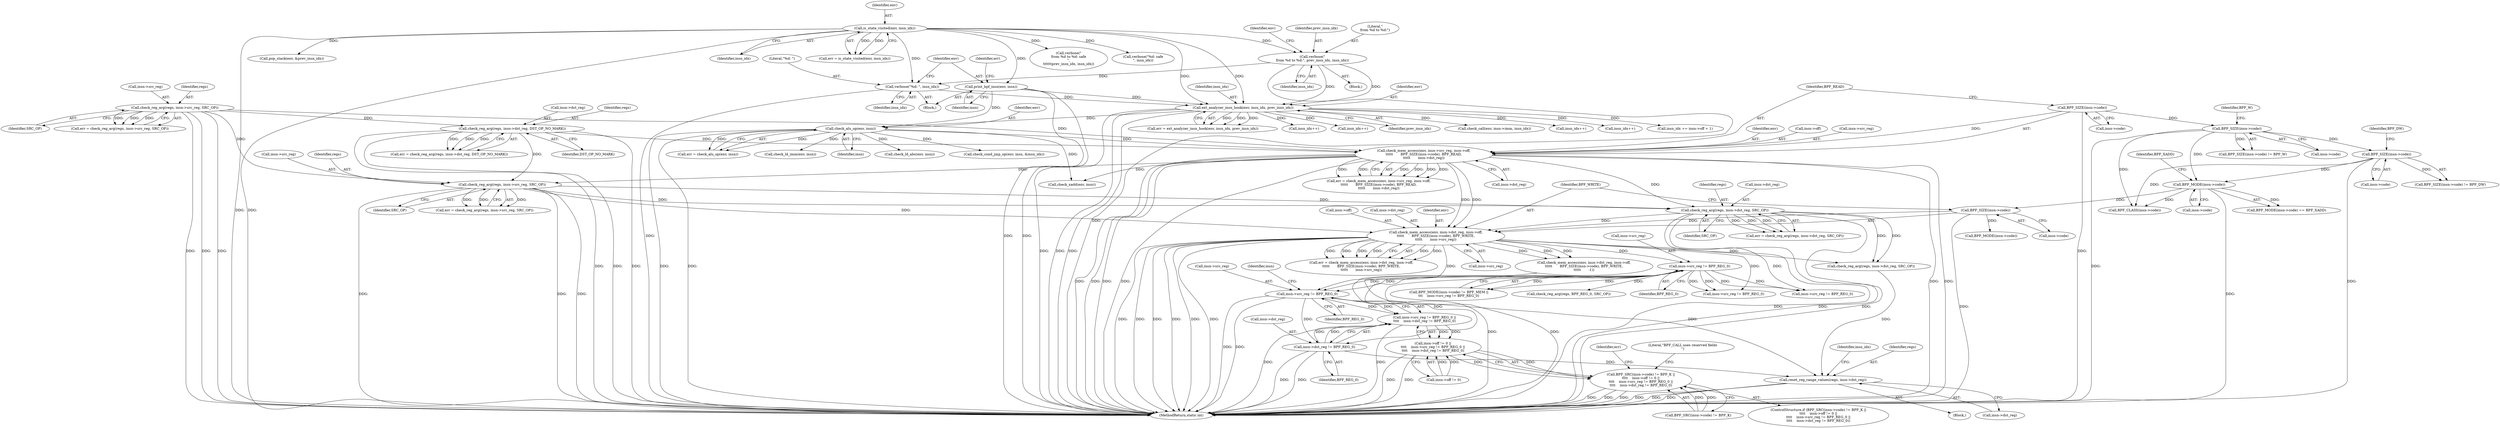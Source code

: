 digraph "0_linux_0d0e57697f162da4aa218b5feafe614fb666db07@pointer" {
"1000608" [label="(Call,insn->src_reg != BPF_REG_0)"];
"1000466" [label="(Call,check_mem_access(env, insn->dst_reg, insn->off,\n\t\t\t\t\t       BPF_SIZE(insn->code), BPF_WRITE,\n\t\t\t\t\t       insn->src_reg))"];
"1000329" [label="(Call,check_mem_access(env, insn->src_reg, insn->off,\n\t\t\t\t\t       BPF_SIZE(insn->code), BPF_READ,\n\t\t\t\t\t       insn->dst_reg))"];
"1000284" [label="(Call,check_alu_op(env, insn))"];
"1000272" [label="(Call,ext_analyzer_insn_hook(env, insn_idx, prev_insn_idx))"];
"1000266" [label="(Call,print_bpf_insn(env, insn))"];
"1000212" [label="(Call,is_state_visited(env, insn_idx))"];
"1000263" [label="(Call,verbose(\"%d: \", insn_idx))"];
"1000247" [label="(Call,verbose(\"\nfrom %d to %d:\", prev_insn_idx, insn_idx))"];
"1000296" [label="(Call,check_reg_arg(regs, insn->src_reg, SRC_OP))"];
"1000337" [label="(Call,BPF_SIZE(insn->code))"];
"1000308" [label="(Call,check_reg_arg(regs, insn->dst_reg, DST_OP_NO_MARK))"];
"1000445" [label="(Call,check_reg_arg(regs, insn->dst_reg, SRC_OP))"];
"1000433" [label="(Call,check_reg_arg(regs, insn->src_reg, SRC_OP))"];
"1000474" [label="(Call,BPF_SIZE(insn->code))"];
"1000413" [label="(Call,BPF_MODE(insn->code))"];
"1000352" [label="(Call,BPF_SIZE(insn->code))"];
"1000358" [label="(Call,BPF_SIZE(insn->code))"];
"1000536" [label="(Call,insn->src_reg != BPF_REG_0)"];
"1000607" [label="(Call,insn->src_reg != BPF_REG_0 ||\n\t\t\t\t    insn->dst_reg != BPF_REG_0)"];
"1000601" [label="(Call,insn->off != 0 ||\n\t\t\t\t    insn->src_reg != BPF_REG_0 ||\n\t\t\t\t    insn->dst_reg != BPF_REG_0)"];
"1000594" [label="(Call,BPF_SRC(insn->code) != BPF_K ||\n\t\t\t\t    insn->off != 0 ||\n\t\t\t\t    insn->src_reg != BPF_REG_0 ||\n\t\t\t\t    insn->dst_reg != BPF_REG_0)"];
"1000613" [label="(Call,insn->dst_reg != BPF_REG_0)"];
"1000820" [label="(Call,reset_reg_range_values(regs, insn->dst_reg))"];
"1000474" [label="(Call,BPF_SIZE(insn->code))"];
"1000770" [label="(Block,)"];
"1000620" [label="(Literal,\"BPF_CALL uses reserved fields\n\")"];
"1000249" [label="(Identifier,prev_insn_idx)"];
"1000362" [label="(Identifier,BPF_DW)"];
"1000478" [label="(Identifier,BPF_WRITE)"];
"1000438" [label="(Identifier,SRC_OP)"];
"1000338" [label="(Call,insn->code)"];
"1000248" [label="(Literal,\"\nfrom %d to %d:\")"];
"1000826" [label="(Identifier,insn_idx)"];
"1000337" [label="(Call,BPF_SIZE(insn->code))"];
"1000594" [label="(Call,BPF_SRC(insn->code) != BPF_K ||\n\t\t\t\t    insn->off != 0 ||\n\t\t\t\t    insn->src_reg != BPF_REG_0 ||\n\t\t\t\t    insn->dst_reg != BPF_REG_0)"];
"1000820" [label="(Call,reset_reg_range_values(regs, insn->dst_reg))"];
"1000443" [label="(Call,err = check_reg_arg(regs, insn->dst_reg, SRC_OP))"];
"1000267" [label="(Identifier,env)"];
"1000536" [label="(Call,insn->src_reg != BPF_REG_0)"];
"1000445" [label="(Call,check_reg_arg(regs, insn->dst_reg, SRC_OP))"];
"1000212" [label="(Call,is_state_visited(env, insn_idx))"];
"1000612" [label="(Identifier,BPF_REG_0)"];
"1000272" [label="(Call,ext_analyzer_insn_hook(env, insn_idx, prev_insn_idx))"];
"1000301" [label="(Identifier,SRC_OP)"];
"1000602" [label="(Call,insn->off != 0)"];
"1000431" [label="(Call,err = check_reg_arg(regs, insn->src_reg, SRC_OP))"];
"1000741" [label="(Call,pop_stack(env, &prev_insn_idx))"];
"1000330" [label="(Identifier,env)"];
"1000561" [label="(Call,check_mem_access(env, insn->dst_reg, insn->off,\n\t\t\t\t\t       BPF_SIZE(insn->code), BPF_WRITE,\n\t\t\t\t\t       -1))"];
"1000468" [label="(Call,insn->dst_reg)"];
"1000466" [label="(Call,check_mem_access(env, insn->dst_reg, insn->off,\n\t\t\t\t\t       BPF_SIZE(insn->code), BPF_WRITE,\n\t\t\t\t\t       insn->src_reg))"];
"1000266" [label="(Call,print_bpf_insn(env, insn))"];
"1000613" [label="(Call,insn->dst_reg != BPF_REG_0)"];
"1000537" [label="(Call,insn->src_reg)"];
"1000214" [label="(Identifier,insn_idx)"];
"1000273" [label="(Identifier,env)"];
"1000625" [label="(Identifier,err)"];
"1000306" [label="(Call,err = check_reg_arg(regs, insn->dst_reg, DST_OP_NO_MARK))"];
"1000821" [label="(Identifier,regs)"];
"1000412" [label="(Call,BPF_MODE(insn->code) == BPF_XADD)"];
"1000310" [label="(Call,insn->dst_reg)"];
"1000274" [label="(Identifier,insn_idx)"];
"1000549" [label="(Call,check_reg_arg(regs, insn->dst_reg, SRC_OP))"];
"1000356" [label="(Identifier,BPF_W)"];
"1000334" [label="(Call,insn->off)"];
"1000467" [label="(Identifier,env)"];
"1000702" [label="(Call,insn->src_reg != BPF_REG_0)"];
"1000189" [label="(Call,BPF_CLASS(insn->code))"];
"1000296" [label="(Call,check_reg_arg(regs, insn->src_reg, SRC_OP))"];
"1000609" [label="(Call,insn->src_reg)"];
"1000213" [label="(Identifier,env)"];
"1000309" [label="(Identifier,regs)"];
"1000250" [label="(Identifier,insn_idx)"];
"1000608" [label="(Call,insn->src_reg != BPF_REG_0)"];
"1000298" [label="(Call,insn->src_reg)"];
"1000264" [label="(Literal,\"%d: \")"];
"1000282" [label="(Call,err = check_alu_op(env, insn))"];
"1000353" [label="(Call,insn->code)"];
"1000657" [label="(Call,insn->src_reg != BPF_REG_0)"];
"1000417" [label="(Identifier,BPF_XADD)"];
"1000210" [label="(Call,err = is_state_visited(env, insn_idx))"];
"1000435" [label="(Call,insn->src_reg)"];
"1000615" [label="(Identifier,insn)"];
"1000607" [label="(Call,insn->src_reg != BPF_REG_0 ||\n\t\t\t\t    insn->dst_reg != BPF_REG_0)"];
"1000414" [label="(Call,insn->code)"];
"1000265" [label="(Identifier,insn_idx)"];
"1000421" [label="(Call,check_xadd(env, insn))"];
"1000832" [label="(MethodReturn,static int)"];
"1000822" [label="(Call,insn->dst_reg)"];
"1000263" [label="(Call,verbose(\"%d: \", insn_idx))"];
"1000271" [label="(Identifier,err)"];
"1000464" [label="(Call,err = check_mem_access(env, insn->dst_reg, insn->off,\n\t\t\t\t\t       BPF_SIZE(insn->code), BPF_WRITE,\n\t\t\t\t\t       insn->src_reg))"];
"1000262" [label="(Block,)"];
"1000673" [label="(Call,insn_idx += insn->off + 1)"];
"1000357" [label="(Call,BPF_SIZE(insn->code) != BPF_DW)"];
"1000270" [label="(Call,err = ext_analyzer_insn_hook(env, insn_idx, prev_insn_idx))"];
"1000428" [label="(Call,insn_idx++)"];
"1000450" [label="(Identifier,SRC_OP)"];
"1000359" [label="(Call,insn->code)"];
"1000601" [label="(Call,insn->off != 0 ||\n\t\t\t\t    insn->src_reg != BPF_REG_0 ||\n\t\t\t\t    insn->dst_reg != BPF_REG_0)"];
"1000789" [label="(Call,check_ld_abs(env, insn))"];
"1000433" [label="(Call,check_reg_arg(regs, insn->src_reg, SRC_OP))"];
"1000331" [label="(Call,insn->src_reg)"];
"1000364" [label="(Call,insn_idx++)"];
"1000275" [label="(Identifier,prev_insn_idx)"];
"1000329" [label="(Call,check_mem_access(env, insn->src_reg, insn->off,\n\t\t\t\t\t       BPF_SIZE(insn->code), BPF_READ,\n\t\t\t\t\t       insn->dst_reg))"];
"1000434" [label="(Identifier,regs)"];
"1000413" [label="(Call,BPF_MODE(insn->code))"];
"1000471" [label="(Call,insn->off)"];
"1000595" [label="(Call,BPF_SRC(insn->code) != BPF_K)"];
"1000475" [label="(Call,insn->code)"];
"1000268" [label="(Identifier,insn)"];
"1000254" [label="(Identifier,env)"];
"1000358" [label="(Call,BPF_SIZE(insn->code))"];
"1000479" [label="(Call,insn->src_reg)"];
"1000761" [label="(Call,check_cond_jmp_op(env, insn, &insn_idx))"];
"1000804" [label="(Call,check_ld_imm(env, insn))"];
"1000626" [label="(Call,check_call(env, insn->imm, insn_idx))"];
"1000342" [label="(Call,insn->dst_reg)"];
"1000352" [label="(Call,BPF_SIZE(insn->code))"];
"1000529" [label="(Call,BPF_MODE(insn->code) != BPF_MEM ||\n\t\t\t    insn->src_reg != BPF_REG_0)"];
"1000446" [label="(Identifier,regs)"];
"1000327" [label="(Call,err = check_mem_access(env, insn->src_reg, insn->off,\n\t\t\t\t\t       BPF_SIZE(insn->code), BPF_READ,\n\t\t\t\t\t       insn->dst_reg))"];
"1000284" [label="(Call,check_alu_op(env, insn))"];
"1000447" [label="(Call,insn->dst_reg)"];
"1000614" [label="(Call,insn->dst_reg)"];
"1000617" [label="(Identifier,BPF_REG_0)"];
"1000308" [label="(Call,check_reg_arg(regs, insn->dst_reg, DST_OP_NO_MARK))"];
"1000246" [label="(Block,)"];
"1000341" [label="(Identifier,BPF_READ)"];
"1000720" [label="(Call,check_reg_arg(regs, BPF_REG_0, SRC_OP))"];
"1000531" [label="(Call,BPF_MODE(insn->code))"];
"1000811" [label="(Call,insn_idx++)"];
"1000593" [label="(ControlStructure,if (BPF_SRC(insn->code) != BPF_K ||\n\t\t\t\t    insn->off != 0 ||\n\t\t\t\t    insn->src_reg != BPF_REG_0 ||\n\t\t\t\t    insn->dst_reg != BPF_REG_0))"];
"1000247" [label="(Call,verbose(\"\nfrom %d to %d:\", prev_insn_idx, insn_idx))"];
"1000540" [label="(Identifier,BPF_REG_0)"];
"1000286" [label="(Identifier,insn)"];
"1000232" [label="(Call,verbose(\"\nfrom %d to %d: safe\n\",\n\t\t\t\t\t\tprev_insn_idx, insn_idx))"];
"1000237" [label="(Call,verbose(\"%d: safe\n\", insn_idx))"];
"1000285" [label="(Identifier,env)"];
"1000313" [label="(Identifier,DST_OP_NO_MARK)"];
"1000294" [label="(Call,err = check_reg_arg(regs, insn->src_reg, SRC_OP))"];
"1000351" [label="(Call,BPF_SIZE(insn->code) != BPF_W)"];
"1000825" [label="(Call,insn_idx++)"];
"1000297" [label="(Identifier,regs)"];
"1000608" -> "1000607"  [label="AST: "];
"1000608" -> "1000612"  [label="CFG: "];
"1000609" -> "1000608"  [label="AST: "];
"1000612" -> "1000608"  [label="AST: "];
"1000615" -> "1000608"  [label="CFG: "];
"1000607" -> "1000608"  [label="CFG: "];
"1000608" -> "1000832"  [label="DDG: "];
"1000608" -> "1000832"  [label="DDG: "];
"1000608" -> "1000607"  [label="DDG: "];
"1000608" -> "1000607"  [label="DDG: "];
"1000466" -> "1000608"  [label="DDG: "];
"1000536" -> "1000608"  [label="DDG: "];
"1000536" -> "1000608"  [label="DDG: "];
"1000608" -> "1000613"  [label="DDG: "];
"1000466" -> "1000464"  [label="AST: "];
"1000466" -> "1000479"  [label="CFG: "];
"1000467" -> "1000466"  [label="AST: "];
"1000468" -> "1000466"  [label="AST: "];
"1000471" -> "1000466"  [label="AST: "];
"1000474" -> "1000466"  [label="AST: "];
"1000478" -> "1000466"  [label="AST: "];
"1000479" -> "1000466"  [label="AST: "];
"1000464" -> "1000466"  [label="CFG: "];
"1000466" -> "1000832"  [label="DDG: "];
"1000466" -> "1000832"  [label="DDG: "];
"1000466" -> "1000832"  [label="DDG: "];
"1000466" -> "1000832"  [label="DDG: "];
"1000466" -> "1000832"  [label="DDG: "];
"1000466" -> "1000832"  [label="DDG: "];
"1000466" -> "1000464"  [label="DDG: "];
"1000466" -> "1000464"  [label="DDG: "];
"1000466" -> "1000464"  [label="DDG: "];
"1000466" -> "1000464"  [label="DDG: "];
"1000466" -> "1000464"  [label="DDG: "];
"1000466" -> "1000464"  [label="DDG: "];
"1000329" -> "1000466"  [label="DDG: "];
"1000329" -> "1000466"  [label="DDG: "];
"1000445" -> "1000466"  [label="DDG: "];
"1000474" -> "1000466"  [label="DDG: "];
"1000433" -> "1000466"  [label="DDG: "];
"1000466" -> "1000536"  [label="DDG: "];
"1000466" -> "1000549"  [label="DDG: "];
"1000466" -> "1000561"  [label="DDG: "];
"1000466" -> "1000561"  [label="DDG: "];
"1000466" -> "1000561"  [label="DDG: "];
"1000466" -> "1000657"  [label="DDG: "];
"1000466" -> "1000702"  [label="DDG: "];
"1000329" -> "1000327"  [label="AST: "];
"1000329" -> "1000342"  [label="CFG: "];
"1000330" -> "1000329"  [label="AST: "];
"1000331" -> "1000329"  [label="AST: "];
"1000334" -> "1000329"  [label="AST: "];
"1000337" -> "1000329"  [label="AST: "];
"1000341" -> "1000329"  [label="AST: "];
"1000342" -> "1000329"  [label="AST: "];
"1000327" -> "1000329"  [label="CFG: "];
"1000329" -> "1000832"  [label="DDG: "];
"1000329" -> "1000832"  [label="DDG: "];
"1000329" -> "1000832"  [label="DDG: "];
"1000329" -> "1000832"  [label="DDG: "];
"1000329" -> "1000832"  [label="DDG: "];
"1000329" -> "1000832"  [label="DDG: "];
"1000329" -> "1000327"  [label="DDG: "];
"1000329" -> "1000327"  [label="DDG: "];
"1000329" -> "1000327"  [label="DDG: "];
"1000329" -> "1000327"  [label="DDG: "];
"1000329" -> "1000327"  [label="DDG: "];
"1000329" -> "1000327"  [label="DDG: "];
"1000284" -> "1000329"  [label="DDG: "];
"1000296" -> "1000329"  [label="DDG: "];
"1000337" -> "1000329"  [label="DDG: "];
"1000308" -> "1000329"  [label="DDG: "];
"1000329" -> "1000421"  [label="DDG: "];
"1000329" -> "1000433"  [label="DDG: "];
"1000329" -> "1000445"  [label="DDG: "];
"1000284" -> "1000282"  [label="AST: "];
"1000284" -> "1000286"  [label="CFG: "];
"1000285" -> "1000284"  [label="AST: "];
"1000286" -> "1000284"  [label="AST: "];
"1000282" -> "1000284"  [label="CFG: "];
"1000284" -> "1000832"  [label="DDG: "];
"1000284" -> "1000832"  [label="DDG: "];
"1000284" -> "1000282"  [label="DDG: "];
"1000284" -> "1000282"  [label="DDG: "];
"1000272" -> "1000284"  [label="DDG: "];
"1000266" -> "1000284"  [label="DDG: "];
"1000284" -> "1000421"  [label="DDG: "];
"1000284" -> "1000761"  [label="DDG: "];
"1000284" -> "1000789"  [label="DDG: "];
"1000284" -> "1000804"  [label="DDG: "];
"1000272" -> "1000270"  [label="AST: "];
"1000272" -> "1000275"  [label="CFG: "];
"1000273" -> "1000272"  [label="AST: "];
"1000274" -> "1000272"  [label="AST: "];
"1000275" -> "1000272"  [label="AST: "];
"1000270" -> "1000272"  [label="CFG: "];
"1000272" -> "1000832"  [label="DDG: "];
"1000272" -> "1000832"  [label="DDG: "];
"1000272" -> "1000832"  [label="DDG: "];
"1000272" -> "1000270"  [label="DDG: "];
"1000272" -> "1000270"  [label="DDG: "];
"1000272" -> "1000270"  [label="DDG: "];
"1000266" -> "1000272"  [label="DDG: "];
"1000212" -> "1000272"  [label="DDG: "];
"1000212" -> "1000272"  [label="DDG: "];
"1000263" -> "1000272"  [label="DDG: "];
"1000247" -> "1000272"  [label="DDG: "];
"1000247" -> "1000272"  [label="DDG: "];
"1000272" -> "1000364"  [label="DDG: "];
"1000272" -> "1000428"  [label="DDG: "];
"1000272" -> "1000626"  [label="DDG: "];
"1000272" -> "1000673"  [label="DDG: "];
"1000272" -> "1000811"  [label="DDG: "];
"1000272" -> "1000825"  [label="DDG: "];
"1000266" -> "1000262"  [label="AST: "];
"1000266" -> "1000268"  [label="CFG: "];
"1000267" -> "1000266"  [label="AST: "];
"1000268" -> "1000266"  [label="AST: "];
"1000271" -> "1000266"  [label="CFG: "];
"1000266" -> "1000832"  [label="DDG: "];
"1000266" -> "1000832"  [label="DDG: "];
"1000212" -> "1000266"  [label="DDG: "];
"1000212" -> "1000210"  [label="AST: "];
"1000212" -> "1000214"  [label="CFG: "];
"1000213" -> "1000212"  [label="AST: "];
"1000214" -> "1000212"  [label="AST: "];
"1000210" -> "1000212"  [label="CFG: "];
"1000212" -> "1000832"  [label="DDG: "];
"1000212" -> "1000832"  [label="DDG: "];
"1000212" -> "1000210"  [label="DDG: "];
"1000212" -> "1000210"  [label="DDG: "];
"1000212" -> "1000232"  [label="DDG: "];
"1000212" -> "1000237"  [label="DDG: "];
"1000212" -> "1000247"  [label="DDG: "];
"1000212" -> "1000263"  [label="DDG: "];
"1000212" -> "1000741"  [label="DDG: "];
"1000263" -> "1000262"  [label="AST: "];
"1000263" -> "1000265"  [label="CFG: "];
"1000264" -> "1000263"  [label="AST: "];
"1000265" -> "1000263"  [label="AST: "];
"1000267" -> "1000263"  [label="CFG: "];
"1000263" -> "1000832"  [label="DDG: "];
"1000247" -> "1000263"  [label="DDG: "];
"1000247" -> "1000246"  [label="AST: "];
"1000247" -> "1000250"  [label="CFG: "];
"1000248" -> "1000247"  [label="AST: "];
"1000249" -> "1000247"  [label="AST: "];
"1000250" -> "1000247"  [label="AST: "];
"1000254" -> "1000247"  [label="CFG: "];
"1000247" -> "1000832"  [label="DDG: "];
"1000296" -> "1000294"  [label="AST: "];
"1000296" -> "1000301"  [label="CFG: "];
"1000297" -> "1000296"  [label="AST: "];
"1000298" -> "1000296"  [label="AST: "];
"1000301" -> "1000296"  [label="AST: "];
"1000294" -> "1000296"  [label="CFG: "];
"1000296" -> "1000832"  [label="DDG: "];
"1000296" -> "1000832"  [label="DDG: "];
"1000296" -> "1000832"  [label="DDG: "];
"1000296" -> "1000294"  [label="DDG: "];
"1000296" -> "1000294"  [label="DDG: "];
"1000296" -> "1000294"  [label="DDG: "];
"1000296" -> "1000308"  [label="DDG: "];
"1000296" -> "1000433"  [label="DDG: "];
"1000337" -> "1000338"  [label="CFG: "];
"1000338" -> "1000337"  [label="AST: "];
"1000341" -> "1000337"  [label="CFG: "];
"1000337" -> "1000832"  [label="DDG: "];
"1000337" -> "1000352"  [label="DDG: "];
"1000308" -> "1000306"  [label="AST: "];
"1000308" -> "1000313"  [label="CFG: "];
"1000309" -> "1000308"  [label="AST: "];
"1000310" -> "1000308"  [label="AST: "];
"1000313" -> "1000308"  [label="AST: "];
"1000306" -> "1000308"  [label="CFG: "];
"1000308" -> "1000832"  [label="DDG: "];
"1000308" -> "1000832"  [label="DDG: "];
"1000308" -> "1000832"  [label="DDG: "];
"1000308" -> "1000306"  [label="DDG: "];
"1000308" -> "1000306"  [label="DDG: "];
"1000308" -> "1000306"  [label="DDG: "];
"1000308" -> "1000433"  [label="DDG: "];
"1000445" -> "1000443"  [label="AST: "];
"1000445" -> "1000450"  [label="CFG: "];
"1000446" -> "1000445"  [label="AST: "];
"1000447" -> "1000445"  [label="AST: "];
"1000450" -> "1000445"  [label="AST: "];
"1000443" -> "1000445"  [label="CFG: "];
"1000445" -> "1000832"  [label="DDG: "];
"1000445" -> "1000832"  [label="DDG: "];
"1000445" -> "1000832"  [label="DDG: "];
"1000445" -> "1000443"  [label="DDG: "];
"1000445" -> "1000443"  [label="DDG: "];
"1000445" -> "1000443"  [label="DDG: "];
"1000433" -> "1000445"  [label="DDG: "];
"1000433" -> "1000445"  [label="DDG: "];
"1000445" -> "1000549"  [label="DDG: "];
"1000445" -> "1000549"  [label="DDG: "];
"1000433" -> "1000431"  [label="AST: "];
"1000433" -> "1000438"  [label="CFG: "];
"1000434" -> "1000433"  [label="AST: "];
"1000435" -> "1000433"  [label="AST: "];
"1000438" -> "1000433"  [label="AST: "];
"1000431" -> "1000433"  [label="CFG: "];
"1000433" -> "1000832"  [label="DDG: "];
"1000433" -> "1000832"  [label="DDG: "];
"1000433" -> "1000832"  [label="DDG: "];
"1000433" -> "1000431"  [label="DDG: "];
"1000433" -> "1000431"  [label="DDG: "];
"1000433" -> "1000431"  [label="DDG: "];
"1000474" -> "1000475"  [label="CFG: "];
"1000475" -> "1000474"  [label="AST: "];
"1000478" -> "1000474"  [label="CFG: "];
"1000474" -> "1000832"  [label="DDG: "];
"1000413" -> "1000474"  [label="DDG: "];
"1000474" -> "1000531"  [label="DDG: "];
"1000413" -> "1000412"  [label="AST: "];
"1000413" -> "1000414"  [label="CFG: "];
"1000414" -> "1000413"  [label="AST: "];
"1000417" -> "1000413"  [label="CFG: "];
"1000413" -> "1000832"  [label="DDG: "];
"1000413" -> "1000189"  [label="DDG: "];
"1000413" -> "1000412"  [label="DDG: "];
"1000352" -> "1000413"  [label="DDG: "];
"1000358" -> "1000413"  [label="DDG: "];
"1000352" -> "1000351"  [label="AST: "];
"1000352" -> "1000353"  [label="CFG: "];
"1000353" -> "1000352"  [label="AST: "];
"1000356" -> "1000352"  [label="CFG: "];
"1000352" -> "1000832"  [label="DDG: "];
"1000352" -> "1000189"  [label="DDG: "];
"1000352" -> "1000351"  [label="DDG: "];
"1000352" -> "1000358"  [label="DDG: "];
"1000358" -> "1000357"  [label="AST: "];
"1000358" -> "1000359"  [label="CFG: "];
"1000359" -> "1000358"  [label="AST: "];
"1000362" -> "1000358"  [label="CFG: "];
"1000358" -> "1000832"  [label="DDG: "];
"1000358" -> "1000189"  [label="DDG: "];
"1000358" -> "1000357"  [label="DDG: "];
"1000536" -> "1000529"  [label="AST: "];
"1000536" -> "1000540"  [label="CFG: "];
"1000537" -> "1000536"  [label="AST: "];
"1000540" -> "1000536"  [label="AST: "];
"1000529" -> "1000536"  [label="CFG: "];
"1000536" -> "1000832"  [label="DDG: "];
"1000536" -> "1000832"  [label="DDG: "];
"1000536" -> "1000529"  [label="DDG: "];
"1000536" -> "1000529"  [label="DDG: "];
"1000536" -> "1000657"  [label="DDG: "];
"1000536" -> "1000657"  [label="DDG: "];
"1000536" -> "1000702"  [label="DDG: "];
"1000536" -> "1000702"  [label="DDG: "];
"1000536" -> "1000720"  [label="DDG: "];
"1000607" -> "1000601"  [label="AST: "];
"1000607" -> "1000613"  [label="CFG: "];
"1000613" -> "1000607"  [label="AST: "];
"1000601" -> "1000607"  [label="CFG: "];
"1000607" -> "1000832"  [label="DDG: "];
"1000607" -> "1000832"  [label="DDG: "];
"1000607" -> "1000601"  [label="DDG: "];
"1000607" -> "1000601"  [label="DDG: "];
"1000613" -> "1000607"  [label="DDG: "];
"1000613" -> "1000607"  [label="DDG: "];
"1000601" -> "1000594"  [label="AST: "];
"1000601" -> "1000602"  [label="CFG: "];
"1000602" -> "1000601"  [label="AST: "];
"1000594" -> "1000601"  [label="CFG: "];
"1000601" -> "1000832"  [label="DDG: "];
"1000601" -> "1000832"  [label="DDG: "];
"1000601" -> "1000594"  [label="DDG: "];
"1000601" -> "1000594"  [label="DDG: "];
"1000602" -> "1000601"  [label="DDG: "];
"1000602" -> "1000601"  [label="DDG: "];
"1000594" -> "1000593"  [label="AST: "];
"1000594" -> "1000595"  [label="CFG: "];
"1000595" -> "1000594"  [label="AST: "];
"1000620" -> "1000594"  [label="CFG: "];
"1000625" -> "1000594"  [label="CFG: "];
"1000594" -> "1000832"  [label="DDG: "];
"1000594" -> "1000832"  [label="DDG: "];
"1000594" -> "1000832"  [label="DDG: "];
"1000595" -> "1000594"  [label="DDG: "];
"1000595" -> "1000594"  [label="DDG: "];
"1000613" -> "1000617"  [label="CFG: "];
"1000614" -> "1000613"  [label="AST: "];
"1000617" -> "1000613"  [label="AST: "];
"1000613" -> "1000832"  [label="DDG: "];
"1000613" -> "1000832"  [label="DDG: "];
"1000561" -> "1000613"  [label="DDG: "];
"1000613" -> "1000820"  [label="DDG: "];
"1000820" -> "1000770"  [label="AST: "];
"1000820" -> "1000822"  [label="CFG: "];
"1000821" -> "1000820"  [label="AST: "];
"1000822" -> "1000820"  [label="AST: "];
"1000826" -> "1000820"  [label="CFG: "];
"1000820" -> "1000832"  [label="DDG: "];
"1000820" -> "1000832"  [label="DDG: "];
"1000820" -> "1000832"  [label="DDG: "];
"1000549" -> "1000820"  [label="DDG: "];
"1000561" -> "1000820"  [label="DDG: "];
}
